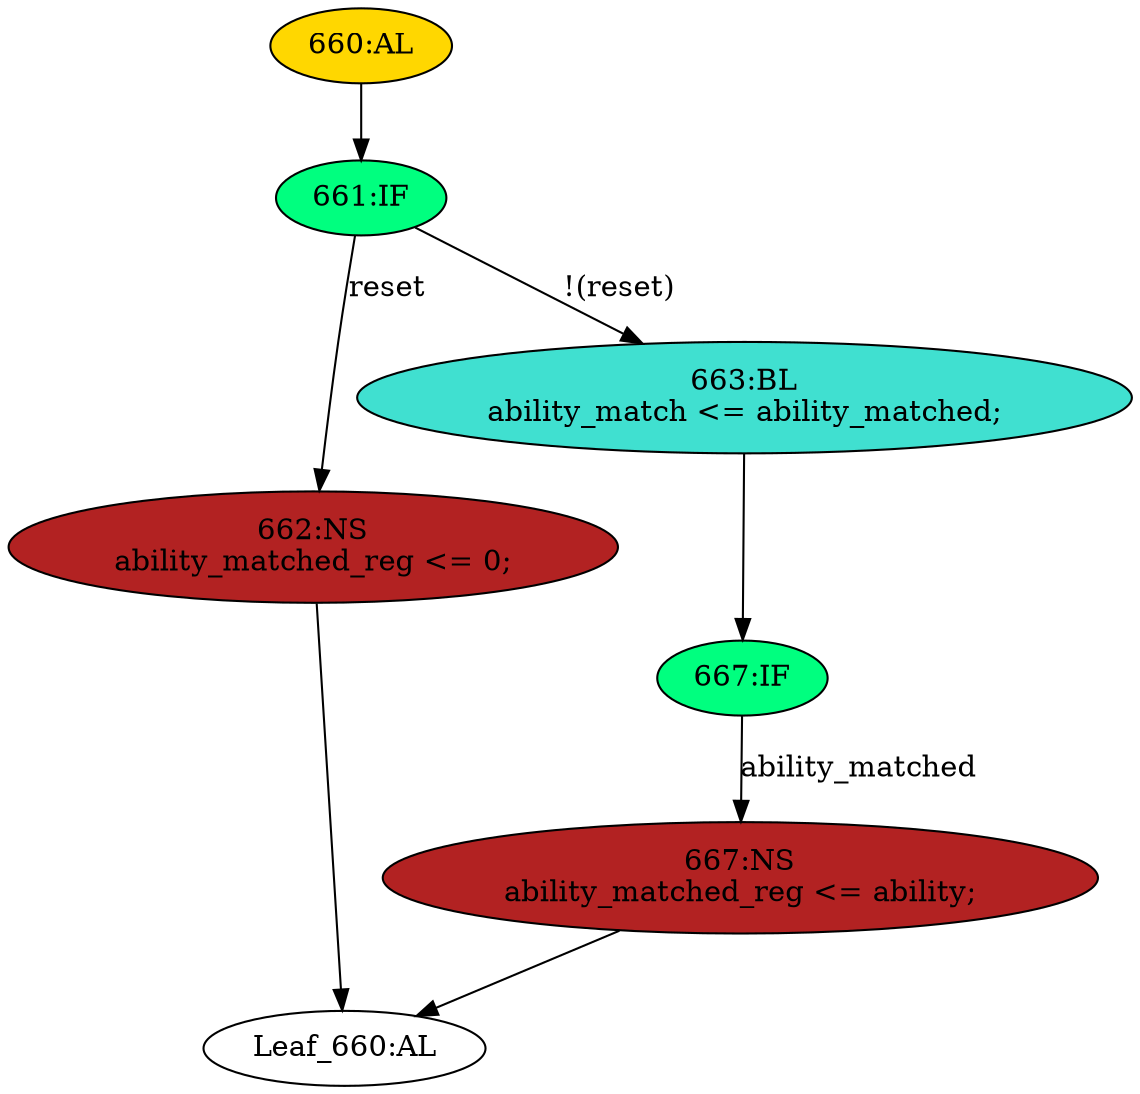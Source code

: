 strict digraph "" {
	node [label="\N"];
	"667:IF"	 [ast="<pyverilog.vparser.ast.IfStatement object at 0x7f702a65d290>",
		fillcolor=springgreen,
		label="667:IF",
		statements="[]",
		style=filled,
		typ=IfStatement];
	"667:NS"	 [ast="<pyverilog.vparser.ast.NonblockingSubstitution object at 0x7f702a65d2d0>",
		fillcolor=firebrick,
		label="667:NS
ability_matched_reg <= ability;",
		statements="[<pyverilog.vparser.ast.NonblockingSubstitution object at 0x7f702a65d2d0>]",
		style=filled,
		typ=NonblockingSubstitution];
	"667:IF" -> "667:NS"	 [cond="['ability_matched']",
		label=ability_matched,
		lineno=667];
	"Leaf_660:AL"	 [def_var="['ability_match', 'ability_matched_reg']",
		label="Leaf_660:AL"];
	"662:NS"	 [ast="<pyverilog.vparser.ast.NonblockingSubstitution object at 0x7f702a65d550>",
		fillcolor=firebrick,
		label="662:NS
ability_matched_reg <= 0;",
		statements="[<pyverilog.vparser.ast.NonblockingSubstitution object at 0x7f702a65d550>]",
		style=filled,
		typ=NonblockingSubstitution];
	"662:NS" -> "Leaf_660:AL"	 [cond="[]",
		lineno=None];
	"667:NS" -> "Leaf_660:AL"	 [cond="[]",
		lineno=None];
	"661:IF"	 [ast="<pyverilog.vparser.ast.IfStatement object at 0x7f702a65d690>",
		fillcolor=springgreen,
		label="661:IF",
		statements="[]",
		style=filled,
		typ=IfStatement];
	"661:IF" -> "662:NS"	 [cond="['reset']",
		label=reset,
		lineno=661];
	"663:BL"	 [ast="<pyverilog.vparser.ast.Block object at 0x7f702a65d6d0>",
		fillcolor=turquoise,
		label="663:BL
ability_match <= ability_matched;",
		statements="[<pyverilog.vparser.ast.NonblockingSubstitution object at 0x7f702a65d710>]",
		style=filled,
		typ=Block];
	"661:IF" -> "663:BL"	 [cond="['reset']",
		label="!(reset)",
		lineno=661];
	"660:AL"	 [ast="<pyverilog.vparser.ast.Always object at 0x7f702a65d8d0>",
		clk_sens=True,
		fillcolor=gold,
		label="660:AL",
		sens="['ck', 'reset']",
		statements="[]",
		style=filled,
		typ=Always,
		use_var="['reset', 'ability_matched', 'ability']"];
	"660:AL" -> "661:IF"	 [cond="[]",
		lineno=None];
	"663:BL" -> "667:IF"	 [cond="[]",
		lineno=None];
}
